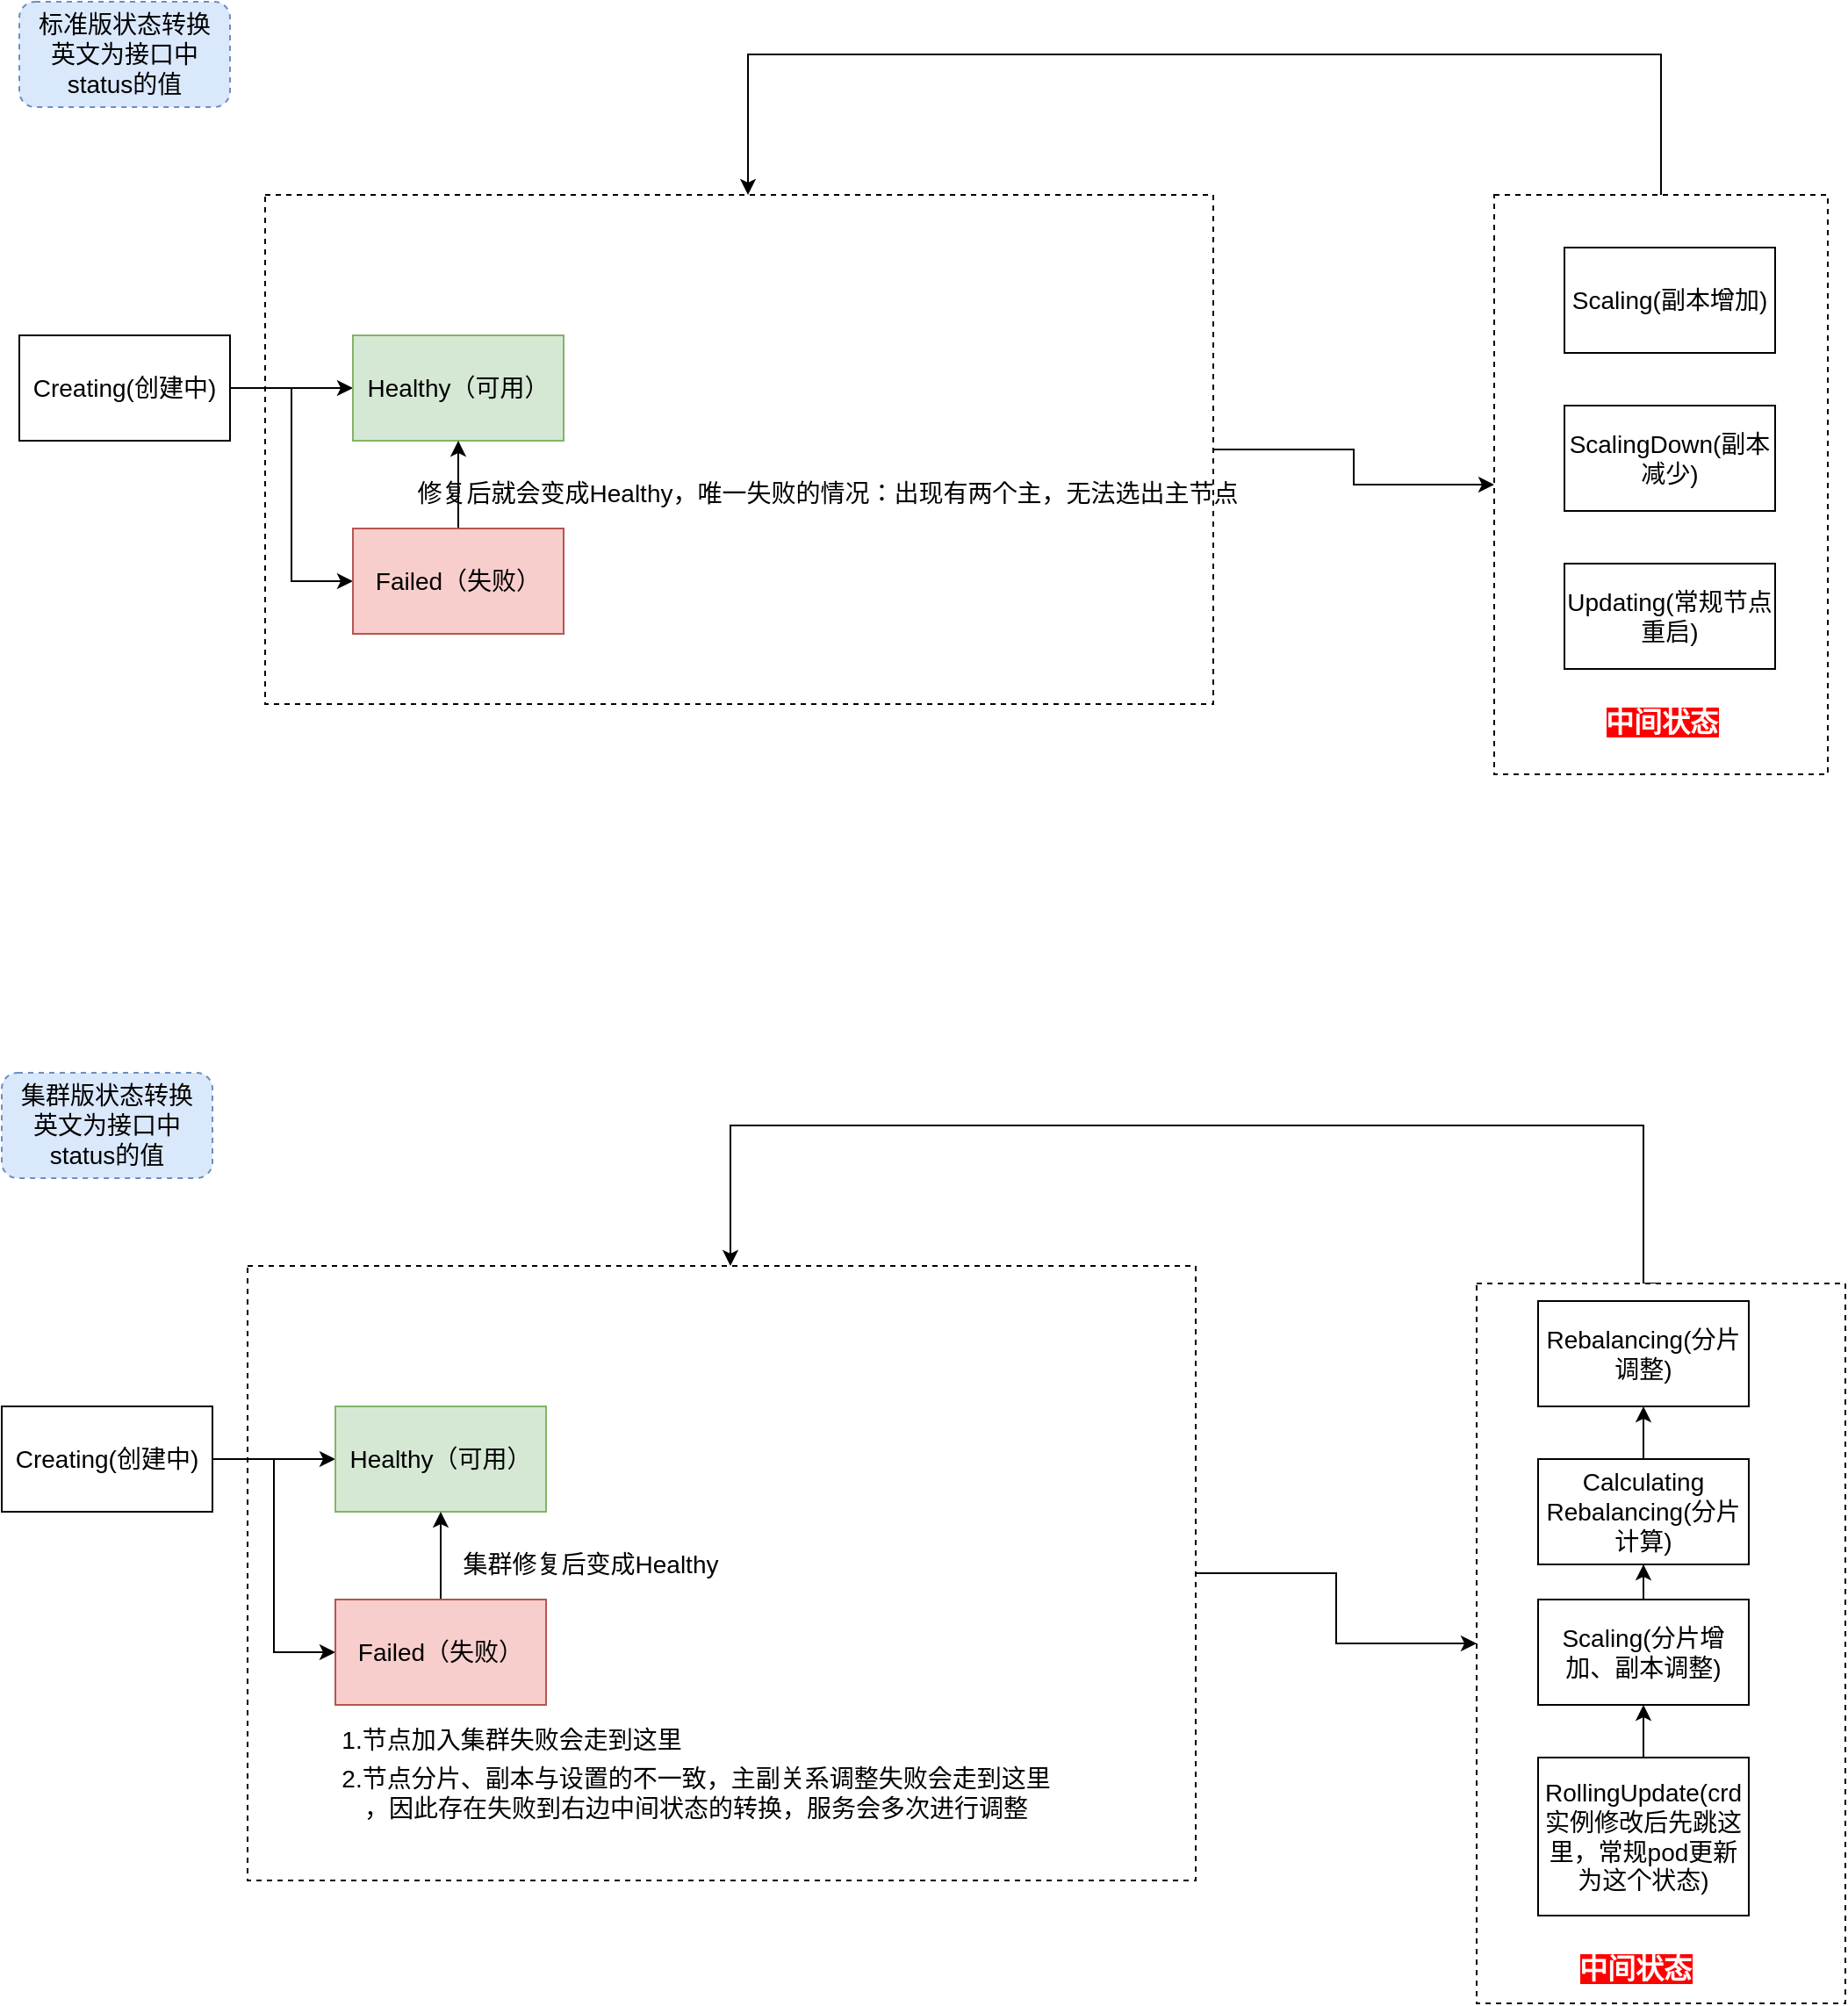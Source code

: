 <mxfile version="16.1.2" type="github">
  <diagram id="45r2YLanDA78DfzZ4tow" name="第 1 页">
    <mxGraphModel dx="1778" dy="993" grid="1" gridSize="10" guides="1" tooltips="1" connect="1" arrows="1" fold="1" page="1" pageScale="1" pageWidth="2336" pageHeight="1654" math="0" shadow="0">
      <root>
        <mxCell id="0" />
        <mxCell id="1" parent="0" />
        <mxCell id="iW9RcpAypNcfmbrvbA0N-21" style="edgeStyle=orthogonalEdgeStyle;rounded=0;orthogonalLoop=1;jettySize=auto;html=1;entryX=0;entryY=0.5;entryDx=0;entryDy=0;fontSize=14;" edge="1" parent="1" source="iW9RcpAypNcfmbrvbA0N-20" target="iW9RcpAypNcfmbrvbA0N-16">
          <mxGeometry relative="1" as="geometry" />
        </mxCell>
        <mxCell id="iW9RcpAypNcfmbrvbA0N-20" value="" style="whiteSpace=wrap;html=1;dashed=1;fontSize=14;" vertex="1" parent="1">
          <mxGeometry x="200" y="150" width="540" height="290" as="geometry" />
        </mxCell>
        <mxCell id="iW9RcpAypNcfmbrvbA0N-23" style="edgeStyle=orthogonalEdgeStyle;rounded=0;orthogonalLoop=1;jettySize=auto;html=1;exitX=0.5;exitY=0;exitDx=0;exitDy=0;fontSize=14;" edge="1" parent="1" source="iW9RcpAypNcfmbrvbA0N-16" target="iW9RcpAypNcfmbrvbA0N-20">
          <mxGeometry relative="1" as="geometry">
            <Array as="points">
              <mxPoint x="995" y="70" />
              <mxPoint x="475" y="70" />
            </Array>
          </mxGeometry>
        </mxCell>
        <mxCell id="iW9RcpAypNcfmbrvbA0N-16" value="" style="whiteSpace=wrap;html=1;dashed=1;fontSize=14;" vertex="1" parent="1">
          <mxGeometry x="900" y="150" width="190" height="330" as="geometry" />
        </mxCell>
        <mxCell id="iW9RcpAypNcfmbrvbA0N-2" value="Creating(创建中)" style="whiteSpace=wrap;html=1;rounded=0;fontSize=14;" vertex="1" parent="1">
          <mxGeometry x="60" y="230" width="120" height="60" as="geometry" />
        </mxCell>
        <mxCell id="iW9RcpAypNcfmbrvbA0N-7" value="" style="edgeStyle=orthogonalEdgeStyle;rounded=0;orthogonalLoop=1;jettySize=auto;html=1;exitX=1;exitY=0.5;exitDx=0;exitDy=0;fontSize=14;" edge="1" parent="1" source="iW9RcpAypNcfmbrvbA0N-2" target="iW9RcpAypNcfmbrvbA0N-6">
          <mxGeometry relative="1" as="geometry" />
        </mxCell>
        <mxCell id="iW9RcpAypNcfmbrvbA0N-13" style="edgeStyle=orthogonalEdgeStyle;rounded=0;orthogonalLoop=1;jettySize=auto;html=1;entryX=0;entryY=0.5;entryDx=0;entryDy=0;fontSize=14;" edge="1" parent="1" source="iW9RcpAypNcfmbrvbA0N-2" target="iW9RcpAypNcfmbrvbA0N-8">
          <mxGeometry relative="1" as="geometry" />
        </mxCell>
        <mxCell id="iW9RcpAypNcfmbrvbA0N-4" value="Scaling(副本增加)" style="whiteSpace=wrap;html=1;rounded=0;fontSize=14;" vertex="1" parent="1">
          <mxGeometry x="940" y="180" width="120" height="60" as="geometry" />
        </mxCell>
        <mxCell id="iW9RcpAypNcfmbrvbA0N-6" value="Healthy（可用）" style="whiteSpace=wrap;html=1;rounded=0;fillColor=#d5e8d4;strokeColor=#82b366;fontSize=14;" vertex="1" parent="1">
          <mxGeometry x="250" y="230" width="120" height="60" as="geometry" />
        </mxCell>
        <mxCell id="iW9RcpAypNcfmbrvbA0N-14" value="" style="edgeStyle=orthogonalEdgeStyle;rounded=0;orthogonalLoop=1;jettySize=auto;html=1;fontSize=14;" edge="1" parent="1" source="iW9RcpAypNcfmbrvbA0N-8" target="iW9RcpAypNcfmbrvbA0N-6">
          <mxGeometry relative="1" as="geometry" />
        </mxCell>
        <mxCell id="iW9RcpAypNcfmbrvbA0N-8" value="Failed（失败）" style="whiteSpace=wrap;html=1;rounded=0;fillColor=#f8cecc;strokeColor=#b85450;fontSize=14;" vertex="1" parent="1">
          <mxGeometry x="250" y="340" width="120" height="60" as="geometry" />
        </mxCell>
        <mxCell id="iW9RcpAypNcfmbrvbA0N-9" value="ScalingDown(副本减少)" style="whiteSpace=wrap;html=1;rounded=0;fontSize=14;" vertex="1" parent="1">
          <mxGeometry x="940" y="270" width="120" height="60" as="geometry" />
        </mxCell>
        <mxCell id="iW9RcpAypNcfmbrvbA0N-12" value="Updating(常规节点重启)" style="whiteSpace=wrap;html=1;rounded=0;fontSize=14;" vertex="1" parent="1">
          <mxGeometry x="940" y="360" width="120" height="60" as="geometry" />
        </mxCell>
        <mxCell id="iW9RcpAypNcfmbrvbA0N-15" value="修复后就会变成Healthy，唯一失败的情况：出现有两个主，无法选出主节点" style="text;html=1;resizable=0;autosize=1;align=center;verticalAlign=middle;points=[];fillColor=none;strokeColor=none;rounded=0;fontSize=14;" vertex="1" parent="1">
          <mxGeometry x="280" y="310" width="480" height="20" as="geometry" />
        </mxCell>
        <mxCell id="iW9RcpAypNcfmbrvbA0N-25" value="标准版状态转换&lt;br style=&quot;font-size: 14px;&quot;&gt;英文为接口中status的值" style="rounded=1;whiteSpace=wrap;html=1;dashed=1;fillColor=#dae8fc;strokeColor=#6c8ebf;fontSize=14;" vertex="1" parent="1">
          <mxGeometry x="60" y="40" width="120" height="60" as="geometry" />
        </mxCell>
        <mxCell id="iW9RcpAypNcfmbrvbA0N-26" style="edgeStyle=orthogonalEdgeStyle;rounded=0;orthogonalLoop=1;jettySize=auto;html=1;entryX=0;entryY=0.5;entryDx=0;entryDy=0;fontSize=14;" edge="1" parent="1" source="iW9RcpAypNcfmbrvbA0N-27" target="iW9RcpAypNcfmbrvbA0N-29">
          <mxGeometry relative="1" as="geometry" />
        </mxCell>
        <mxCell id="iW9RcpAypNcfmbrvbA0N-27" value="" style="whiteSpace=wrap;html=1;dashed=1;fontSize=14;" vertex="1" parent="1">
          <mxGeometry x="190" y="760" width="540" height="350" as="geometry" />
        </mxCell>
        <mxCell id="iW9RcpAypNcfmbrvbA0N-28" style="edgeStyle=orthogonalEdgeStyle;rounded=0;orthogonalLoop=1;jettySize=auto;html=1;exitX=0.5;exitY=0;exitDx=0;exitDy=0;fontSize=14;" edge="1" parent="1" source="iW9RcpAypNcfmbrvbA0N-29" target="iW9RcpAypNcfmbrvbA0N-27">
          <mxGeometry relative="1" as="geometry">
            <Array as="points">
              <mxPoint x="985" y="680" />
              <mxPoint x="465" y="680" />
            </Array>
          </mxGeometry>
        </mxCell>
        <mxCell id="iW9RcpAypNcfmbrvbA0N-29" value="" style="whiteSpace=wrap;html=1;dashed=1;fontSize=14;" vertex="1" parent="1">
          <mxGeometry x="890" y="770" width="210" height="410" as="geometry" />
        </mxCell>
        <mxCell id="iW9RcpAypNcfmbrvbA0N-30" value="Creating(创建中)" style="whiteSpace=wrap;html=1;rounded=0;fontSize=14;" vertex="1" parent="1">
          <mxGeometry x="50" y="840" width="120" height="60" as="geometry" />
        </mxCell>
        <mxCell id="iW9RcpAypNcfmbrvbA0N-31" value="" style="edgeStyle=orthogonalEdgeStyle;rounded=0;orthogonalLoop=1;jettySize=auto;html=1;exitX=1;exitY=0.5;exitDx=0;exitDy=0;fontSize=14;" edge="1" parent="1" source="iW9RcpAypNcfmbrvbA0N-30" target="iW9RcpAypNcfmbrvbA0N-34">
          <mxGeometry relative="1" as="geometry" />
        </mxCell>
        <mxCell id="iW9RcpAypNcfmbrvbA0N-32" style="edgeStyle=orthogonalEdgeStyle;rounded=0;orthogonalLoop=1;jettySize=auto;html=1;entryX=0;entryY=0.5;entryDx=0;entryDy=0;fontSize=14;" edge="1" parent="1" source="iW9RcpAypNcfmbrvbA0N-30" target="iW9RcpAypNcfmbrvbA0N-36">
          <mxGeometry relative="1" as="geometry" />
        </mxCell>
        <mxCell id="iW9RcpAypNcfmbrvbA0N-33" value="Rebalancing(分片调整)" style="whiteSpace=wrap;html=1;rounded=0;fontSize=14;" vertex="1" parent="1">
          <mxGeometry x="925" y="780" width="120" height="60" as="geometry" />
        </mxCell>
        <mxCell id="iW9RcpAypNcfmbrvbA0N-34" value="Healthy（可用）" style="whiteSpace=wrap;html=1;rounded=0;fillColor=#d5e8d4;strokeColor=#82b366;fontSize=14;" vertex="1" parent="1">
          <mxGeometry x="240" y="840" width="120" height="60" as="geometry" />
        </mxCell>
        <mxCell id="iW9RcpAypNcfmbrvbA0N-35" value="" style="edgeStyle=orthogonalEdgeStyle;rounded=0;orthogonalLoop=1;jettySize=auto;html=1;fontSize=14;" edge="1" parent="1" source="iW9RcpAypNcfmbrvbA0N-36" target="iW9RcpAypNcfmbrvbA0N-34">
          <mxGeometry relative="1" as="geometry" />
        </mxCell>
        <mxCell id="iW9RcpAypNcfmbrvbA0N-36" value="Failed（失败）" style="whiteSpace=wrap;html=1;rounded=0;fillColor=#f8cecc;strokeColor=#b85450;fontSize=14;" vertex="1" parent="1">
          <mxGeometry x="240" y="950" width="120" height="60" as="geometry" />
        </mxCell>
        <mxCell id="iW9RcpAypNcfmbrvbA0N-46" style="edgeStyle=orthogonalEdgeStyle;rounded=0;orthogonalLoop=1;jettySize=auto;html=1;entryX=0.5;entryY=1;entryDx=0;entryDy=0;fontSize=14;" edge="1" parent="1" source="iW9RcpAypNcfmbrvbA0N-37" target="iW9RcpAypNcfmbrvbA0N-42">
          <mxGeometry relative="1" as="geometry" />
        </mxCell>
        <mxCell id="iW9RcpAypNcfmbrvbA0N-37" value="Scaling(分片增加、副本调整)" style="whiteSpace=wrap;html=1;rounded=0;fontSize=14;" vertex="1" parent="1">
          <mxGeometry x="925" y="950" width="120" height="60" as="geometry" />
        </mxCell>
        <mxCell id="iW9RcpAypNcfmbrvbA0N-45" style="edgeStyle=orthogonalEdgeStyle;rounded=0;orthogonalLoop=1;jettySize=auto;html=1;fontSize=14;" edge="1" parent="1" source="iW9RcpAypNcfmbrvbA0N-38" target="iW9RcpAypNcfmbrvbA0N-37">
          <mxGeometry relative="1" as="geometry" />
        </mxCell>
        <mxCell id="iW9RcpAypNcfmbrvbA0N-38" value="RollingUpdate(crd实例修改后先跳这里，常规pod更新为这个状态)" style="whiteSpace=wrap;html=1;rounded=0;fontSize=14;" vertex="1" parent="1">
          <mxGeometry x="925" y="1040" width="120" height="90" as="geometry" />
        </mxCell>
        <mxCell id="iW9RcpAypNcfmbrvbA0N-39" value="集群修复后变成Healthy" style="text;html=1;resizable=0;autosize=1;align=center;verticalAlign=middle;points=[];fillColor=none;strokeColor=none;rounded=0;fontSize=14;" vertex="1" parent="1">
          <mxGeometry x="305" y="920" width="160" height="20" as="geometry" />
        </mxCell>
        <mxCell id="iW9RcpAypNcfmbrvbA0N-40" value="集群版状态转换&lt;br style=&quot;font-size: 14px;&quot;&gt;英文为接口中status的值" style="rounded=1;whiteSpace=wrap;html=1;dashed=1;fillColor=#dae8fc;strokeColor=#6c8ebf;fontSize=14;" vertex="1" parent="1">
          <mxGeometry x="50" y="650" width="120" height="60" as="geometry" />
        </mxCell>
        <mxCell id="iW9RcpAypNcfmbrvbA0N-43" value="" style="edgeStyle=orthogonalEdgeStyle;rounded=0;orthogonalLoop=1;jettySize=auto;html=1;fontSize=14;" edge="1" parent="1" source="iW9RcpAypNcfmbrvbA0N-42" target="iW9RcpAypNcfmbrvbA0N-33">
          <mxGeometry relative="1" as="geometry" />
        </mxCell>
        <mxCell id="iW9RcpAypNcfmbrvbA0N-42" value="Calculating Rebalancing(分片计算)" style="whiteSpace=wrap;html=1;rounded=0;fontSize=14;" vertex="1" parent="1">
          <mxGeometry x="925" y="870" width="120" height="60" as="geometry" />
        </mxCell>
        <mxCell id="iW9RcpAypNcfmbrvbA0N-47" value="1.节点加入集群失败会走到这里" style="text;html=1;resizable=0;autosize=1;align=center;verticalAlign=middle;points=[];fillColor=none;strokeColor=none;rounded=0;fontSize=14;" vertex="1" parent="1">
          <mxGeometry x="235" y="1020" width="210" height="20" as="geometry" />
        </mxCell>
        <mxCell id="iW9RcpAypNcfmbrvbA0N-48" value="2.节点分片、副本与设置的不一致，主副关系调整失败会走到这里&lt;br&gt;，因此存在失败到右边中间状态的转换，服务会多次进行调整" style="text;html=1;resizable=0;autosize=1;align=center;verticalAlign=middle;points=[];fillColor=none;strokeColor=none;rounded=0;fontSize=14;" vertex="1" parent="1">
          <mxGeometry x="235" y="1040" width="420" height="40" as="geometry" />
        </mxCell>
        <mxCell id="iW9RcpAypNcfmbrvbA0N-52" value="&lt;font size=&quot;1&quot;&gt;&lt;b style=&quot;font-size: 16px ; background-color: rgb(255 , 0 , 0)&quot;&gt;中间状态&lt;/b&gt;&lt;/font&gt;" style="text;html=1;resizable=0;autosize=1;align=center;verticalAlign=middle;points=[];fillColor=none;strokeColor=none;rounded=0;dashed=1;fontSize=14;fontColor=#FFFFFF;" vertex="1" parent="1">
          <mxGeometry x="940" y="1150" width="80" height="20" as="geometry" />
        </mxCell>
        <mxCell id="iW9RcpAypNcfmbrvbA0N-53" value="&lt;font size=&quot;1&quot;&gt;&lt;b style=&quot;font-size: 16px ; background-color: rgb(255 , 0 , 0)&quot;&gt;中间状态&lt;/b&gt;&lt;/font&gt;" style="text;html=1;resizable=0;autosize=1;align=center;verticalAlign=middle;points=[];fillColor=none;strokeColor=none;rounded=0;dashed=1;fontSize=14;fontColor=#FFFFFF;" vertex="1" parent="1">
          <mxGeometry x="955" y="440" width="80" height="20" as="geometry" />
        </mxCell>
      </root>
    </mxGraphModel>
  </diagram>
</mxfile>
